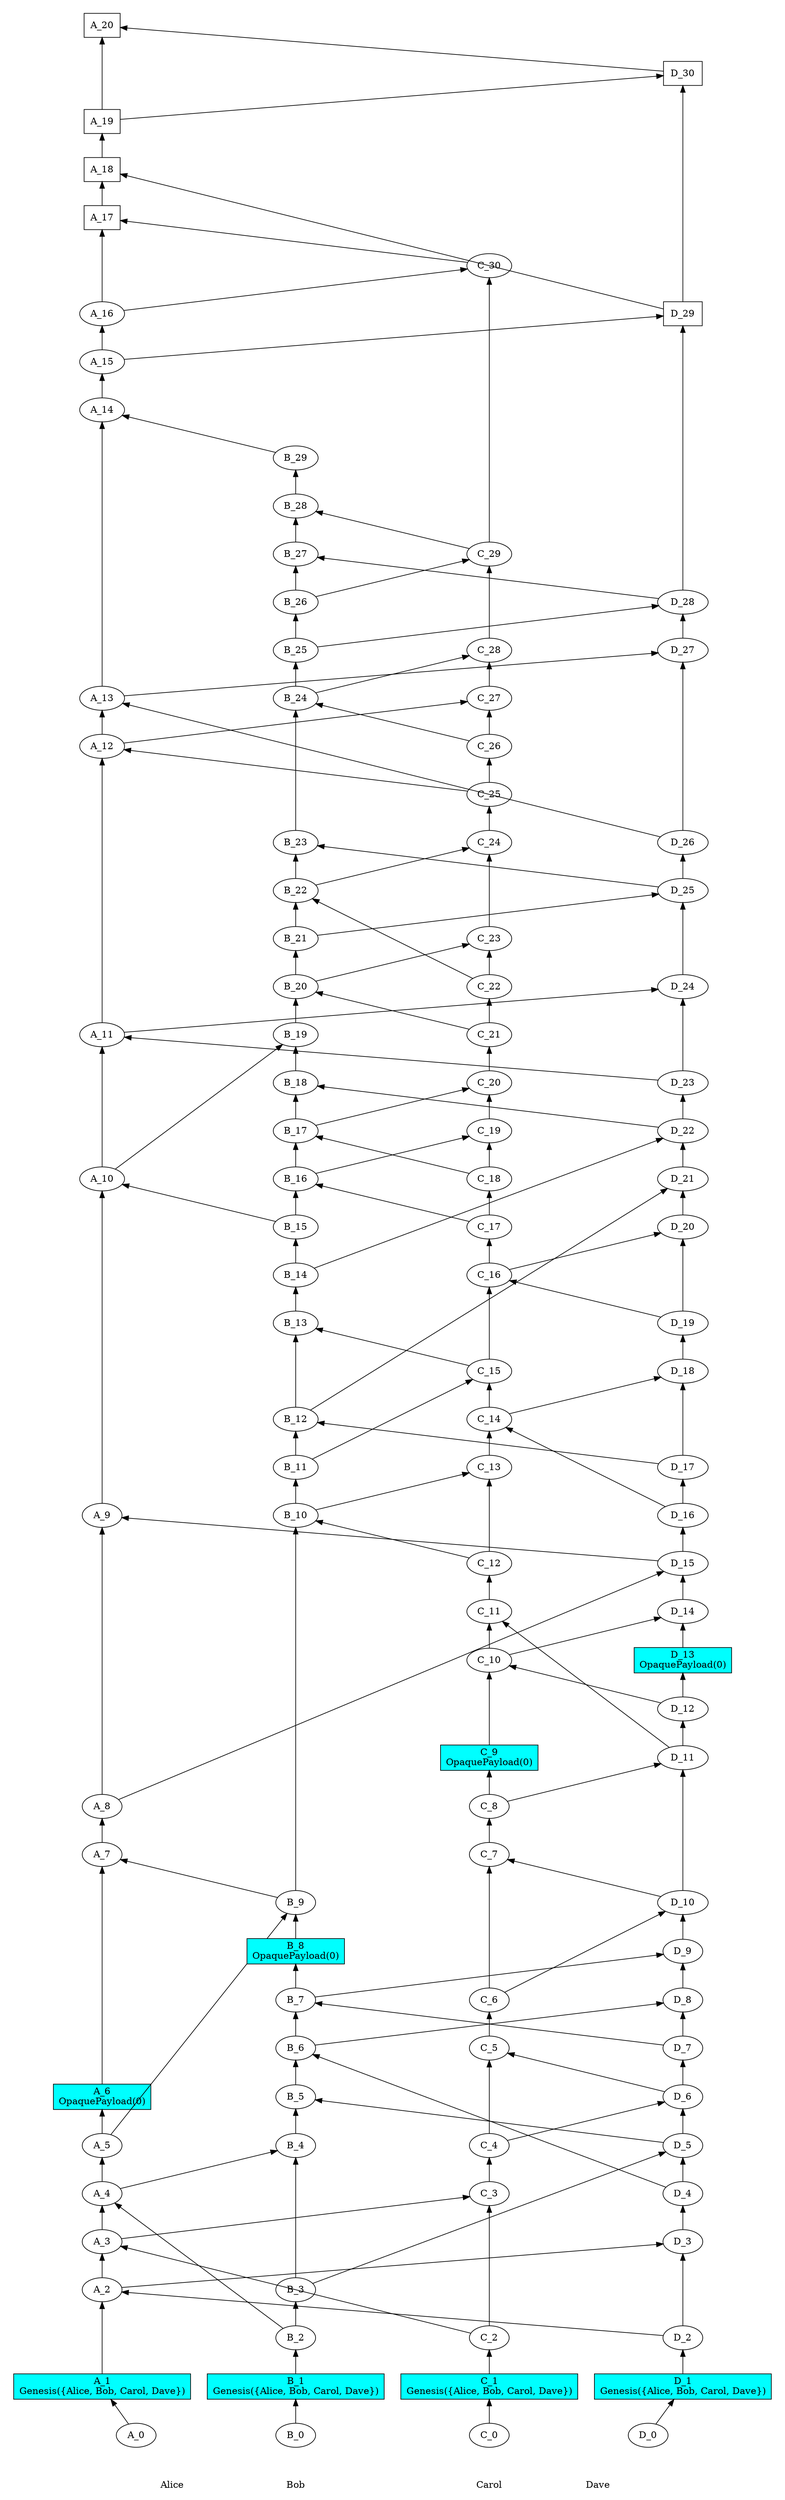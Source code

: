/// our_id: Alice
/// peer_list: {
///   Alice: PeerState(VOTE|SEND|RECV)
///   Bob: PeerState(VOTE|SEND|RECV)
///   Carol: PeerState(VOTE|SEND|RECV)
///   Dave: PeerState(VOTE|SEND|RECV)
/// }
/// consensus_mode: Supermajority
digraph GossipGraph {
  splines=false
  rankdir=BT

  style=invis
  subgraph cluster_Alice {
    label="Alice"
    "Alice" [style=invis]
    "Alice" -> "A_0" [style=invis]
    "A_0" -> "A_1" [minlen=1]
    "A_1" -> "A_2" [minlen=2]
    "A_2" -> "A_3" [minlen=1]
    "A_3" -> "A_4" [minlen=1]
    "A_4" -> "A_5" [minlen=1]
    "A_5" -> "A_6" [minlen=1]
    "A_6" -> "A_7" [minlen=5]
    "A_7" -> "A_8" [minlen=1]
    "A_8" -> "A_9" [minlen=6]
    "A_9" -> "A_10" [minlen=7]
    "A_10" -> "A_11" [minlen=3]
    "A_11" -> "A_12" [minlen=6]
    "A_12" -> "A_13" [minlen=1]
    "A_13" -> "A_14" [minlen=6]
    "A_14" -> "A_15" [minlen=1]
    "A_15" -> "A_16" [minlen=1]
    "A_16" -> "A_17" [minlen=2]
    "A_17" -> "A_18" [minlen=1]
    "A_18" -> "A_19" [minlen=1]
    "A_19" -> "A_20" [minlen=2]
  }
  "D_2" -> "A_2" [constraint=false]
  "C_2" -> "A_3" [constraint=false]
  "B_2" -> "A_4" [constraint=false]
  "B_9" -> "A_7" [constraint=false]
  "D_15" -> "A_9" [constraint=false]
  "B_15" -> "A_10" [constraint=false]
  "D_23" -> "A_11" [constraint=false]
  "C_25" -> "A_12" [constraint=false]
  "D_26" -> "A_13" [constraint=false]
  "B_29" -> "A_14" [constraint=false]
  "C_30" -> "A_17" [constraint=false]
  "D_29" -> "A_18" [constraint=false]
  "D_30" -> "A_20" [constraint=false]

  style=invis
  subgraph cluster_Bob {
    label="Bob"
    "Bob" [style=invis]
    "Bob" -> "B_0" [style=invis]
    "B_0" -> "B_1" [minlen=1]
    "B_1" -> "B_2" [minlen=1]
    "B_2" -> "B_3" [minlen=1]
    "B_3" -> "B_4" [minlen=3]
    "B_4" -> "B_5" [minlen=1]
    "B_5" -> "B_6" [minlen=1]
    "B_6" -> "B_7" [minlen=1]
    "B_7" -> "B_8" [minlen=1]
    "B_8" -> "B_9" [minlen=1]
    "B_9" -> "B_10" [minlen=8]
    "B_10" -> "B_11" [minlen=1]
    "B_11" -> "B_12" [minlen=1]
    "B_12" -> "B_13" [minlen=2]
    "B_13" -> "B_14" [minlen=1]
    "B_14" -> "B_15" [minlen=1]
    "B_15" -> "B_16" [minlen=1]
    "B_16" -> "B_17" [minlen=1]
    "B_17" -> "B_18" [minlen=1]
    "B_18" -> "B_19" [minlen=1]
    "B_19" -> "B_20" [minlen=1]
    "B_20" -> "B_21" [minlen=1]
    "B_21" -> "B_22" [minlen=1]
    "B_22" -> "B_23" [minlen=1]
    "B_23" -> "B_24" [minlen=3]
    "B_24" -> "B_25" [minlen=1]
    "B_25" -> "B_26" [minlen=1]
    "B_26" -> "B_27" [minlen=1]
    "B_27" -> "B_28" [minlen=1]
    "B_28" -> "B_29" [minlen=1]
  }
  "A_4" -> "B_4" [constraint=false]
  "D_5" -> "B_5" [constraint=false]
  "D_4" -> "B_6" [constraint=false]
  "D_7" -> "B_7" [constraint=false]
  "A_5" -> "B_9" [constraint=false]
  "C_12" -> "B_10" [constraint=false]
  "D_17" -> "B_12" [constraint=false]
  "C_15" -> "B_13" [constraint=false]
  "C_17" -> "B_16" [constraint=false]
  "C_18" -> "B_17" [constraint=false]
  "D_22" -> "B_18" [constraint=false]
  "A_10" -> "B_19" [constraint=false]
  "C_21" -> "B_20" [constraint=false]
  "C_22" -> "B_22" [constraint=false]
  "D_25" -> "B_23" [constraint=false]
  "C_26" -> "B_24" [constraint=false]
  "D_28" -> "B_27" [constraint=false]
  "C_29" -> "B_28" [constraint=false]

  style=invis
  subgraph cluster_Carol {
    label="Carol"
    "Carol" [style=invis]
    "Carol" -> "C_0" [style=invis]
    "C_0" -> "C_1" [minlen=1]
    "C_1" -> "C_2" [minlen=1]
    "C_2" -> "C_3" [minlen=3]
    "C_3" -> "C_4" [minlen=1]
    "C_4" -> "C_5" [minlen=2]
    "C_5" -> "C_6" [minlen=1]
    "C_6" -> "C_7" [minlen=3]
    "C_7" -> "C_8" [minlen=1]
    "C_8" -> "C_9" [minlen=1]
    "C_9" -> "C_10" [minlen=2]
    "C_10" -> "C_11" [minlen=1]
    "C_11" -> "C_12" [minlen=1]
    "C_12" -> "C_13" [minlen=2]
    "C_13" -> "C_14" [minlen=1]
    "C_14" -> "C_15" [minlen=1]
    "C_15" -> "C_16" [minlen=2]
    "C_16" -> "C_17" [minlen=1]
    "C_17" -> "C_18" [minlen=1]
    "C_18" -> "C_19" [minlen=1]
    "C_19" -> "C_20" [minlen=1]
    "C_20" -> "C_21" [minlen=1]
    "C_21" -> "C_22" [minlen=1]
    "C_22" -> "C_23" [minlen=1]
    "C_23" -> "C_24" [minlen=2]
    "C_24" -> "C_25" [minlen=1]
    "C_25" -> "C_26" [minlen=1]
    "C_26" -> "C_27" [minlen=1]
    "C_27" -> "C_28" [minlen=1]
    "C_28" -> "C_29" [minlen=2]
    "C_29" -> "C_30" [minlen=6]
  }
  "A_3" -> "C_3" [constraint=false]
  "D_6" -> "C_5" [constraint=false]
  "D_10" -> "C_7" [constraint=false]
  "D_12" -> "C_10" [constraint=false]
  "D_11" -> "C_11" [constraint=false]
  "B_10" -> "C_13" [constraint=false]
  "D_16" -> "C_14" [constraint=false]
  "B_11" -> "C_15" [constraint=false]
  "D_19" -> "C_16" [constraint=false]
  "B_16" -> "C_19" [constraint=false]
  "B_17" -> "C_20" [constraint=false]
  "B_20" -> "C_23" [constraint=false]
  "B_22" -> "C_24" [constraint=false]
  "A_12" -> "C_27" [constraint=false]
  "B_24" -> "C_28" [constraint=false]
  "B_26" -> "C_29" [constraint=false]
  "A_16" -> "C_30" [constraint=false]

  style=invis
  subgraph cluster_Dave {
    label="Dave"
    "Dave" [style=invis]
    "Dave" -> "D_0" [style=invis]
    "D_0" -> "D_1" [minlen=1]
    "D_1" -> "D_2" [minlen=1]
    "D_2" -> "D_3" [minlen=2]
    "D_3" -> "D_4" [minlen=1]
    "D_4" -> "D_5" [minlen=1]
    "D_5" -> "D_6" [minlen=1]
    "D_6" -> "D_7" [minlen=1]
    "D_7" -> "D_8" [minlen=1]
    "D_8" -> "D_9" [minlen=1]
    "D_9" -> "D_10" [minlen=1]
    "D_10" -> "D_11" [minlen=3]
    "D_11" -> "D_12" [minlen=1]
    "D_12" -> "D_13" [minlen=1]
    "D_13" -> "D_14" [minlen=1]
    "D_14" -> "D_15" [minlen=1]
    "D_15" -> "D_16" [minlen=1]
    "D_16" -> "D_17" [minlen=1]
    "D_17" -> "D_18" [minlen=2]
    "D_18" -> "D_19" [minlen=1]
    "D_19" -> "D_20" [minlen=2]
    "D_20" -> "D_21" [minlen=1]
    "D_21" -> "D_22" [minlen=1]
    "D_22" -> "D_23" [minlen=1]
    "D_23" -> "D_24" [minlen=2]
    "D_24" -> "D_25" [minlen=2]
    "D_25" -> "D_26" [minlen=1]
    "D_26" -> "D_27" [minlen=4]
    "D_27" -> "D_28" [minlen=1]
    "D_28" -> "D_29" [minlen=6]
    "D_29" -> "D_30" [minlen=5]
  }
  "A_2" -> "D_3" [constraint=false]
  "B_3" -> "D_5" [constraint=false]
  "C_4" -> "D_6" [constraint=false]
  "B_6" -> "D_8" [constraint=false]
  "B_7" -> "D_9" [constraint=false]
  "C_6" -> "D_10" [constraint=false]
  "C_8" -> "D_11" [constraint=false]
  "C_10" -> "D_14" [constraint=false]
  "A_8" -> "D_15" [constraint=false]
  "C_14" -> "D_18" [constraint=false]
  "C_16" -> "D_20" [constraint=false]
  "B_12" -> "D_21" [constraint=false]
  "B_14" -> "D_22" [constraint=false]
  "A_11" -> "D_24" [constraint=false]
  "B_21" -> "D_25" [constraint=false]
  "A_13" -> "D_27" [constraint=false]
  "B_25" -> "D_28" [constraint=false]
  "A_15" -> "D_29" [constraint=false]
  "A_19" -> "D_30" [constraint=false]

  {
    rank=same
    "Alice" [style=filled, color=white]
    "Bob" [style=filled, color=white]
    "Carol" [style=filled, color=white]
    "Dave" [style=filled, color=white]
  }
  "Alice" -> "Bob" -> "Carol" -> "Dave" [style=invis]

/// ===== details of events =====
  "A_0" [fillcolor=white, label=<<table border="0" cellborder="0" cellpadding="0" cellspacing="0">
<tr><td colspan="6">A_0</td></tr>
</table>>]
/// cause: Initial
/// last_ancestors: {Alice: 0}

  "A_1" [style=filled, fillcolor=cyan, shape=rectangle, label=<<table border="0" cellborder="0" cellpadding="0" cellspacing="0">
<tr><td colspan="6">A_1</td></tr>
<tr><td colspan="6">Genesis({Alice, Bob, Carol, Dave})</td></tr>
</table>>]
/// cause: Observation(Genesis({Alice, Bob, Carol, Dave}))
/// last_ancestors: {Alice: 1}

  "A_2" [fillcolor=white, label=<<table border="0" cellborder="0" cellpadding="0" cellspacing="0">
<tr><td colspan="6">A_2</td></tr>
</table>>]
/// cause: Request
/// last_ancestors: {Alice: 2, Dave: 2}

  "A_3" [fillcolor=white, label=<<table border="0" cellborder="0" cellpadding="0" cellspacing="0">
<tr><td colspan="6">A_3</td></tr>
</table>>]
/// cause: Request
/// last_ancestors: {Alice: 3, Carol: 2, Dave: 2}

  "A_4" [fillcolor=white, label=<<table border="0" cellborder="0" cellpadding="0" cellspacing="0">
<tr><td colspan="6">A_4</td></tr>
</table>>]
/// cause: Request
/// last_ancestors: {Alice: 4, Bob: 2, Carol: 2, Dave: 2}

  "A_5" [fillcolor=white, label=<<table border="0" cellborder="0" cellpadding="0" cellspacing="0">
<tr><td colspan="6">A_5</td></tr>
</table>>]
/// cause: Requesting(Bob)
/// last_ancestors: {Alice: 5, Bob: 2, Carol: 2, Dave: 2}

  "A_6" [style=filled, fillcolor=cyan, shape=rectangle, label=<<table border="0" cellborder="0" cellpadding="0" cellspacing="0">
<tr><td colspan="6">A_6</td></tr>
<tr><td colspan="6">OpaquePayload(0)</td></tr>
</table>>]
/// cause: Observation(OpaquePayload(0))
/// last_ancestors: {Alice: 6, Bob: 2, Carol: 2, Dave: 2}

  "A_7" [fillcolor=white, label=<<table border="0" cellborder="0" cellpadding="0" cellspacing="0">
<tr><td colspan="6">A_7</td></tr>
</table>>]
/// cause: Response
/// last_ancestors: {Alice: 7, Bob: 9, Carol: 4, Dave: 7}

  "A_8" [fillcolor=white, label=<<table border="0" cellborder="0" cellpadding="0" cellspacing="0">
<tr><td colspan="6">A_8</td></tr>
</table>>]
/// cause: Requesting(Dave)
/// last_ancestors: {Alice: 8, Bob: 9, Carol: 4, Dave: 7}

  "A_9" [fillcolor=white, label=<<table border="0" cellborder="0" cellpadding="0" cellspacing="0">
<tr><td colspan="6">A_9</td></tr>
</table>>]
/// cause: Response
/// last_ancestors: {Alice: 9, Bob: 9, Carol: 10, Dave: 15}

  "A_10" [fillcolor=white, label=<<table border="0" cellborder="0" cellpadding="0" cellspacing="0">
<tr><td colspan="6">A_10</td></tr>
</table>>]
/// cause: Request
/// last_ancestors: {Alice: 10, Bob: 15, Carol: 15, Dave: 17}

  "A_11" [fillcolor=white, label=<<table border="0" cellborder="0" cellpadding="0" cellspacing="0">
<tr><td colspan="6">A_11</td></tr>
</table>>]
/// cause: Request
/// last_ancestors: {Alice: 11, Bob: 15, Carol: 16, Dave: 23}

  "A_12" [fillcolor=white, label=<<table border="0" cellborder="0" cellpadding="0" cellspacing="0">
<tr><td colspan="6">A_12</td></tr>
</table>>]
/// cause: Request
/// last_ancestors: {Alice: 12, Bob: 22, Carol: 25, Dave: 23}

  "A_13" [fillcolor=white, label=<<table border="0" cellborder="0" cellpadding="0" cellspacing="0">
<tr><td colspan="6">A_13</td></tr>
</table>>]
/// cause: Request
/// last_ancestors: {Alice: 13, Bob: 22, Carol: 25, Dave: 26}

  "A_14" [fillcolor=white, label=<<table border="0" cellborder="0" cellpadding="0" cellspacing="0">
<tr><td colspan="6">A_14</td></tr>
</table>>]
/// cause: Request
/// last_ancestors: {Alice: 14, Bob: 29, Carol: 29, Dave: 28}

  "A_15" [fillcolor=white, label=<<table border="0" cellborder="0" cellpadding="0" cellspacing="0">
<tr><td colspan="6">A_15</td></tr>
</table>>]
/// cause: Requesting(Dave)
/// last_ancestors: {Alice: 15, Bob: 29, Carol: 29, Dave: 28}

  "A_16" [fillcolor=white, label=<<table border="0" cellborder="0" cellpadding="0" cellspacing="0">
<tr><td colspan="6">A_16</td></tr>
</table>>]
/// cause: Requesting(Carol)
/// last_ancestors: {Alice: 16, Bob: 29, Carol: 29, Dave: 28}

  "A_17" [fillcolor=white, shape=rectangle, label=<<table border="0" cellborder="0" cellpadding="0" cellspacing="0">
<tr><td colspan="6">A_17</td></tr>
</table>>]
/// cause: Response
/// last_ancestors: {Alice: 17, Bob: 29, Carol: 30, Dave: 28}

  "A_18" [fillcolor=white, shape=rectangle, label=<<table border="0" cellborder="0" cellpadding="0" cellspacing="0">
<tr><td colspan="6">A_18</td></tr>
</table>>]
/// cause: Response
/// last_ancestors: {Alice: 18, Bob: 29, Carol: 30, Dave: 29}

  "A_19" [fillcolor=white, shape=rectangle, label=<<table border="0" cellborder="0" cellpadding="0" cellspacing="0">
<tr><td colspan="6">A_19</td></tr>
</table>>]
/// cause: Requesting(Dave)
/// last_ancestors: {Alice: 19, Bob: 29, Carol: 30, Dave: 29}

  "A_20" [fillcolor=white, shape=rectangle, label=<<table border="0" cellborder="0" cellpadding="0" cellspacing="0">
<tr><td colspan="6">A_20</td></tr>
</table>>]
/// cause: Response
/// last_ancestors: {Alice: 20, Bob: 29, Carol: 30, Dave: 30}

  "B_0" [fillcolor=white, label=<<table border="0" cellborder="0" cellpadding="0" cellspacing="0">
<tr><td colspan="6">B_0</td></tr>
</table>>]
/// cause: Initial
/// last_ancestors: {Bob: 0}

  "B_1" [style=filled, fillcolor=cyan, shape=rectangle, label=<<table border="0" cellborder="0" cellpadding="0" cellspacing="0">
<tr><td colspan="6">B_1</td></tr>
<tr><td colspan="6">Genesis({Alice, Bob, Carol, Dave})</td></tr>
</table>>]
/// cause: Observation(Genesis({Alice, Bob, Carol, Dave}))
/// last_ancestors: {Bob: 1}

  "B_2" [fillcolor=white, label=<<table border="0" cellborder="0" cellpadding="0" cellspacing="0">
<tr><td colspan="6">B_2</td></tr>
</table>>]
/// cause: Requesting(Alice)
/// last_ancestors: {Bob: 2}

  "B_3" [fillcolor=white, label=<<table border="0" cellborder="0" cellpadding="0" cellspacing="0">
<tr><td colspan="6">B_3</td></tr>
</table>>]
/// cause: Requesting(Dave)
/// last_ancestors: {Bob: 3}

  "B_4" [fillcolor=white, label=<<table border="0" cellborder="0" cellpadding="0" cellspacing="0">
<tr><td colspan="6">B_4</td></tr>
</table>>]
/// cause: Response
/// last_ancestors: {Alice: 4, Bob: 4, Carol: 2, Dave: 2}

  "B_5" [fillcolor=white, label=<<table border="0" cellborder="0" cellpadding="0" cellspacing="0">
<tr><td colspan="6">B_5</td></tr>
</table>>]
/// cause: Response
/// last_ancestors: {Alice: 4, Bob: 5, Carol: 2, Dave: 5}

  "B_6" [fillcolor=white, label=<<table border="0" cellborder="0" cellpadding="0" cellspacing="0">
<tr><td colspan="6">B_6</td></tr>
</table>>]
/// cause: Request
/// last_ancestors: {Alice: 4, Bob: 6, Carol: 2, Dave: 5}

  "B_7" [fillcolor=white, label=<<table border="0" cellborder="0" cellpadding="0" cellspacing="0">
<tr><td colspan="6">B_7</td></tr>
</table>>]
/// cause: Request
/// last_ancestors: {Alice: 4, Bob: 7, Carol: 4, Dave: 7}

  "B_8" [style=filled, fillcolor=cyan, shape=rectangle, label=<<table border="0" cellborder="0" cellpadding="0" cellspacing="0">
<tr><td colspan="6">B_8</td></tr>
<tr><td colspan="6">OpaquePayload(0)</td></tr>
</table>>]
/// cause: Observation(OpaquePayload(0))
/// last_ancestors: {Alice: 4, Bob: 8, Carol: 4, Dave: 7}

  "B_9" [fillcolor=white, label=<<table border="0" cellborder="0" cellpadding="0" cellspacing="0">
<tr><td colspan="6">B_9</td></tr>
</table>>]
/// cause: Request
/// last_ancestors: {Alice: 5, Bob: 9, Carol: 4, Dave: 7}

  "B_10" [fillcolor=white, label=<<table border="0" cellborder="0" cellpadding="0" cellspacing="0">
<tr><td colspan="6">B_10</td></tr>
</table>>]
/// cause: Request
/// last_ancestors: {Alice: 5, Bob: 10, Carol: 12, Dave: 12}

  "B_11" [fillcolor=white, label=<<table border="0" cellborder="0" cellpadding="0" cellspacing="0">
<tr><td colspan="6">B_11</td></tr>
</table>>]
/// cause: Requesting(Carol)
/// last_ancestors: {Alice: 5, Bob: 11, Carol: 12, Dave: 12}

  "B_12" [fillcolor=white, label=<<table border="0" cellborder="0" cellpadding="0" cellspacing="0">
<tr><td colspan="6">B_12</td></tr>
</table>>]
/// cause: Request
/// last_ancestors: {Alice: 8, Bob: 12, Carol: 12, Dave: 17}

  "B_13" [fillcolor=white, label=<<table border="0" cellborder="0" cellpadding="0" cellspacing="0">
<tr><td colspan="6">B_13</td></tr>
</table>>]
/// cause: Response
/// last_ancestors: {Alice: 8, Bob: 13, Carol: 15, Dave: 17}

  "B_14" [fillcolor=white, label=<<table border="0" cellborder="0" cellpadding="0" cellspacing="0">
<tr><td colspan="6">B_14</td></tr>
</table>>]
/// cause: Requesting(Dave)
/// last_ancestors: {Alice: 8, Bob: 14, Carol: 15, Dave: 17}

  "B_15" [fillcolor=white, label=<<table border="0" cellborder="0" cellpadding="0" cellspacing="0">
<tr><td colspan="6">B_15</td></tr>
</table>>]
/// cause: Requesting(Alice)
/// last_ancestors: {Alice: 8, Bob: 15, Carol: 15, Dave: 17}

  "B_16" [fillcolor=white, label=<<table border="0" cellborder="0" cellpadding="0" cellspacing="0">
<tr><td colspan="6">B_16</td></tr>
</table>>]
/// cause: Request
/// last_ancestors: {Alice: 8, Bob: 16, Carol: 17, Dave: 19}

  "B_17" [fillcolor=white, label=<<table border="0" cellborder="0" cellpadding="0" cellspacing="0">
<tr><td colspan="6">B_17</td></tr>
</table>>]
/// cause: Request
/// last_ancestors: {Alice: 8, Bob: 17, Carol: 18, Dave: 19}

  "B_18" [fillcolor=white, label=<<table border="0" cellborder="0" cellpadding="0" cellspacing="0">
<tr><td colspan="6">B_18</td></tr>
</table>>]
/// cause: Response
/// last_ancestors: {Alice: 8, Bob: 18, Carol: 18, Dave: 22}

  "B_19" [fillcolor=white, label=<<table border="0" cellborder="0" cellpadding="0" cellspacing="0">
<tr><td colspan="6">B_19</td></tr>
</table>>]
/// cause: Response
/// last_ancestors: {Alice: 10, Bob: 19, Carol: 18, Dave: 22}

  "B_20" [fillcolor=white, label=<<table border="0" cellborder="0" cellpadding="0" cellspacing="0">
<tr><td colspan="6">B_20</td></tr>
</table>>]
/// cause: Request
/// last_ancestors: {Alice: 10, Bob: 20, Carol: 21, Dave: 22}

  "B_21" [fillcolor=white, label=<<table border="0" cellborder="0" cellpadding="0" cellspacing="0">
<tr><td colspan="6">B_21</td></tr>
</table>>]
/// cause: Requesting(Dave)
/// last_ancestors: {Alice: 10, Bob: 21, Carol: 21, Dave: 22}

  "B_22" [fillcolor=white, label=<<table border="0" cellborder="0" cellpadding="0" cellspacing="0">
<tr><td colspan="6">B_22</td></tr>
</table>>]
/// cause: Request
/// last_ancestors: {Alice: 10, Bob: 22, Carol: 22, Dave: 22}

  "B_23" [fillcolor=white, label=<<table border="0" cellborder="0" cellpadding="0" cellspacing="0">
<tr><td colspan="6">B_23</td></tr>
</table>>]
/// cause: Response
/// last_ancestors: {Alice: 11, Bob: 23, Carol: 22, Dave: 25}

  "B_24" [fillcolor=white, label=<<table border="0" cellborder="0" cellpadding="0" cellspacing="0">
<tr><td colspan="6">B_24</td></tr>
</table>>]
/// cause: Request
/// last_ancestors: {Alice: 11, Bob: 24, Carol: 26, Dave: 25}

  "B_25" [fillcolor=white, label=<<table border="0" cellborder="0" cellpadding="0" cellspacing="0">
<tr><td colspan="6">B_25</td></tr>
</table>>]
/// cause: Requesting(Dave)
/// last_ancestors: {Alice: 11, Bob: 25, Carol: 26, Dave: 25}

  "B_26" [fillcolor=white, label=<<table border="0" cellborder="0" cellpadding="0" cellspacing="0">
<tr><td colspan="6">B_26</td></tr>
</table>>]
/// cause: Requesting(Carol)
/// last_ancestors: {Alice: 11, Bob: 26, Carol: 26, Dave: 25}

  "B_27" [fillcolor=white, label=<<table border="0" cellborder="0" cellpadding="0" cellspacing="0">
<tr><td colspan="6">B_27</td></tr>
</table>>]
/// cause: Response
/// last_ancestors: {Alice: 13, Bob: 27, Carol: 26, Dave: 28}

  "B_28" [fillcolor=white, label=<<table border="0" cellborder="0" cellpadding="0" cellspacing="0">
<tr><td colspan="6">B_28</td></tr>
</table>>]
/// cause: Response
/// last_ancestors: {Alice: 13, Bob: 28, Carol: 29, Dave: 28}

  "B_29" [fillcolor=white, label=<<table border="0" cellborder="0" cellpadding="0" cellspacing="0">
<tr><td colspan="6">B_29</td></tr>
</table>>]
/// cause: Requesting(Alice)
/// last_ancestors: {Alice: 13, Bob: 29, Carol: 29, Dave: 28}

  "C_0" [fillcolor=white, label=<<table border="0" cellborder="0" cellpadding="0" cellspacing="0">
<tr><td colspan="6">C_0</td></tr>
</table>>]
/// cause: Initial
/// last_ancestors: {Carol: 0}

  "C_1" [style=filled, fillcolor=cyan, shape=rectangle, label=<<table border="0" cellborder="0" cellpadding="0" cellspacing="0">
<tr><td colspan="6">C_1</td></tr>
<tr><td colspan="6">Genesis({Alice, Bob, Carol, Dave})</td></tr>
</table>>]
/// cause: Observation(Genesis({Alice, Bob, Carol, Dave}))
/// last_ancestors: {Carol: 1}

  "C_2" [fillcolor=white, label=<<table border="0" cellborder="0" cellpadding="0" cellspacing="0">
<tr><td colspan="6">C_2</td></tr>
</table>>]
/// cause: Requesting(Alice)
/// last_ancestors: {Carol: 2}

  "C_3" [fillcolor=white, label=<<table border="0" cellborder="0" cellpadding="0" cellspacing="0">
<tr><td colspan="6">C_3</td></tr>
</table>>]
/// cause: Response
/// last_ancestors: {Alice: 3, Carol: 3, Dave: 2}

  "C_4" [fillcolor=white, label=<<table border="0" cellborder="0" cellpadding="0" cellspacing="0">
<tr><td colspan="6">C_4</td></tr>
</table>>]
/// cause: Requesting(Dave)
/// last_ancestors: {Alice: 3, Carol: 4, Dave: 2}

  "C_5" [fillcolor=white, label=<<table border="0" cellborder="0" cellpadding="0" cellspacing="0">
<tr><td colspan="6">C_5</td></tr>
</table>>]
/// cause: Response
/// last_ancestors: {Alice: 3, Bob: 3, Carol: 5, Dave: 6}

  "C_6" [fillcolor=white, label=<<table border="0" cellborder="0" cellpadding="0" cellspacing="0">
<tr><td colspan="6">C_6</td></tr>
</table>>]
/// cause: Requesting(Dave)
/// last_ancestors: {Alice: 3, Bob: 3, Carol: 6, Dave: 6}

  "C_7" [fillcolor=white, label=<<table border="0" cellborder="0" cellpadding="0" cellspacing="0">
<tr><td colspan="6">C_7</td></tr>
</table>>]
/// cause: Response
/// last_ancestors: {Alice: 4, Bob: 7, Carol: 7, Dave: 10}

  "C_8" [fillcolor=white, label=<<table border="0" cellborder="0" cellpadding="0" cellspacing="0">
<tr><td colspan="6">C_8</td></tr>
</table>>]
/// cause: Requesting(Dave)
/// last_ancestors: {Alice: 4, Bob: 7, Carol: 8, Dave: 10}

  "C_9" [style=filled, fillcolor=cyan, shape=rectangle, label=<<table border="0" cellborder="0" cellpadding="0" cellspacing="0">
<tr><td colspan="6">C_9</td></tr>
<tr><td colspan="6">OpaquePayload(0)</td></tr>
</table>>]
/// cause: Observation(OpaquePayload(0))
/// last_ancestors: {Alice: 4, Bob: 7, Carol: 9, Dave: 10}

  "C_10" [fillcolor=white, label=<<table border="0" cellborder="0" cellpadding="0" cellspacing="0">
<tr><td colspan="6">C_10</td></tr>
</table>>]
/// cause: Request
/// last_ancestors: {Alice: 4, Bob: 7, Carol: 10, Dave: 12}

  "C_11" [fillcolor=white, label=<<table border="0" cellborder="0" cellpadding="0" cellspacing="0">
<tr><td colspan="6">C_11</td></tr>
</table>>]
/// cause: Response
/// last_ancestors: {Alice: 4, Bob: 7, Carol: 11, Dave: 12}

  "C_12" [fillcolor=white, label=<<table border="0" cellborder="0" cellpadding="0" cellspacing="0">
<tr><td colspan="6">C_12</td></tr>
</table>>]
/// cause: Requesting(Bob)
/// last_ancestors: {Alice: 4, Bob: 7, Carol: 12, Dave: 12}

  "C_13" [fillcolor=white, label=<<table border="0" cellborder="0" cellpadding="0" cellspacing="0">
<tr><td colspan="6">C_13</td></tr>
</table>>]
/// cause: Response
/// last_ancestors: {Alice: 5, Bob: 10, Carol: 13, Dave: 12}

  "C_14" [fillcolor=white, label=<<table border="0" cellborder="0" cellpadding="0" cellspacing="0">
<tr><td colspan="6">C_14</td></tr>
</table>>]
/// cause: Request
/// last_ancestors: {Alice: 8, Bob: 10, Carol: 14, Dave: 16}

  "C_15" [fillcolor=white, label=<<table border="0" cellborder="0" cellpadding="0" cellspacing="0">
<tr><td colspan="6">C_15</td></tr>
</table>>]
/// cause: Request
/// last_ancestors: {Alice: 8, Bob: 11, Carol: 15, Dave: 16}

  "C_16" [fillcolor=white, label=<<table border="0" cellborder="0" cellpadding="0" cellspacing="0">
<tr><td colspan="6">C_16</td></tr>
</table>>]
/// cause: Request
/// last_ancestors: {Alice: 8, Bob: 11, Carol: 16, Dave: 19}

  "C_17" [fillcolor=white, label=<<table border="0" cellborder="0" cellpadding="0" cellspacing="0">
<tr><td colspan="6">C_17</td></tr>
</table>>]
/// cause: Requesting(Bob)
/// last_ancestors: {Alice: 8, Bob: 11, Carol: 17, Dave: 19}

  "C_18" [fillcolor=white, label=<<table border="0" cellborder="0" cellpadding="0" cellspacing="0">
<tr><td colspan="6">C_18</td></tr>
</table>>]
/// cause: Requesting(Bob)
/// last_ancestors: {Alice: 8, Bob: 11, Carol: 18, Dave: 19}

  "C_19" [fillcolor=white, label=<<table border="0" cellborder="0" cellpadding="0" cellspacing="0">
<tr><td colspan="6">C_19</td></tr>
</table>>]
/// cause: Response
/// last_ancestors: {Alice: 8, Bob: 16, Carol: 19, Dave: 19}

  "C_20" [fillcolor=white, label=<<table border="0" cellborder="0" cellpadding="0" cellspacing="0">
<tr><td colspan="6">C_20</td></tr>
</table>>]
/// cause: Response
/// last_ancestors: {Alice: 8, Bob: 17, Carol: 20, Dave: 19}

  "C_21" [fillcolor=white, label=<<table border="0" cellborder="0" cellpadding="0" cellspacing="0">
<tr><td colspan="6">C_21</td></tr>
</table>>]
/// cause: Requesting(Bob)
/// last_ancestors: {Alice: 8, Bob: 17, Carol: 21, Dave: 19}

  "C_22" [fillcolor=white, label=<<table border="0" cellborder="0" cellpadding="0" cellspacing="0">
<tr><td colspan="6">C_22</td></tr>
</table>>]
/// cause: Requesting(Bob)
/// last_ancestors: {Alice: 8, Bob: 17, Carol: 22, Dave: 19}

  "C_23" [fillcolor=white, label=<<table border="0" cellborder="0" cellpadding="0" cellspacing="0">
<tr><td colspan="6">C_23</td></tr>
</table>>]
/// cause: Response
/// last_ancestors: {Alice: 10, Bob: 20, Carol: 23, Dave: 22}

  "C_24" [fillcolor=white, label=<<table border="0" cellborder="0" cellpadding="0" cellspacing="0">
<tr><td colspan="6">C_24</td></tr>
</table>>]
/// cause: Response
/// last_ancestors: {Alice: 10, Bob: 22, Carol: 24, Dave: 22}

  "C_25" [fillcolor=white, label=<<table border="0" cellborder="0" cellpadding="0" cellspacing="0">
<tr><td colspan="6">C_25</td></tr>
</table>>]
/// cause: Requesting(Alice)
/// last_ancestors: {Alice: 10, Bob: 22, Carol: 25, Dave: 22}

  "C_26" [fillcolor=white, label=<<table border="0" cellborder="0" cellpadding="0" cellspacing="0">
<tr><td colspan="6">C_26</td></tr>
</table>>]
/// cause: Requesting(Bob)
/// last_ancestors: {Alice: 10, Bob: 22, Carol: 26, Dave: 22}

  "C_27" [fillcolor=white, label=<<table border="0" cellborder="0" cellpadding="0" cellspacing="0">
<tr><td colspan="6">C_27</td></tr>
</table>>]
/// cause: Response
/// last_ancestors: {Alice: 12, Bob: 22, Carol: 27, Dave: 23}

  "C_28" [fillcolor=white, label=<<table border="0" cellborder="0" cellpadding="0" cellspacing="0">
<tr><td colspan="6">C_28</td></tr>
</table>>]
/// cause: Response
/// last_ancestors: {Alice: 12, Bob: 24, Carol: 28, Dave: 25}

  "C_29" [fillcolor=white, label=<<table border="0" cellborder="0" cellpadding="0" cellspacing="0">
<tr><td colspan="6">C_29</td></tr>
</table>>]
/// cause: Request
/// last_ancestors: {Alice: 12, Bob: 26, Carol: 29, Dave: 25}

  "C_30" [fillcolor=white, label=<<table border="0" cellborder="0" cellpadding="0" cellspacing="0">
<tr><td colspan="6">C_30</td></tr>
</table>>]
/// cause: Request
/// last_ancestors: {Alice: 16, Bob: 29, Carol: 30, Dave: 28}

  "D_0" [fillcolor=white, label=<<table border="0" cellborder="0" cellpadding="0" cellspacing="0">
<tr><td colspan="6">D_0</td></tr>
</table>>]
/// cause: Initial
/// last_ancestors: {Dave: 0}

  "D_1" [style=filled, fillcolor=cyan, shape=rectangle, label=<<table border="0" cellborder="0" cellpadding="0" cellspacing="0">
<tr><td colspan="6">D_1</td></tr>
<tr><td colspan="6">Genesis({Alice, Bob, Carol, Dave})</td></tr>
</table>>]
/// cause: Observation(Genesis({Alice, Bob, Carol, Dave}))
/// last_ancestors: {Dave: 1}

  "D_2" [fillcolor=white, label=<<table border="0" cellborder="0" cellpadding="0" cellspacing="0">
<tr><td colspan="6">D_2</td></tr>
</table>>]
/// cause: Requesting(Alice)
/// last_ancestors: {Dave: 2}

  "D_3" [fillcolor=white, label=<<table border="0" cellborder="0" cellpadding="0" cellspacing="0">
<tr><td colspan="6">D_3</td></tr>
</table>>]
/// cause: Response
/// last_ancestors: {Alice: 2, Dave: 3}

  "D_4" [fillcolor=white, label=<<table border="0" cellborder="0" cellpadding="0" cellspacing="0">
<tr><td colspan="6">D_4</td></tr>
</table>>]
/// cause: Requesting(Bob)
/// last_ancestors: {Alice: 2, Dave: 4}

  "D_5" [fillcolor=white, label=<<table border="0" cellborder="0" cellpadding="0" cellspacing="0">
<tr><td colspan="6">D_5</td></tr>
</table>>]
/// cause: Request
/// last_ancestors: {Alice: 2, Bob: 3, Dave: 5}

  "D_6" [fillcolor=white, label=<<table border="0" cellborder="0" cellpadding="0" cellspacing="0">
<tr><td colspan="6">D_6</td></tr>
</table>>]
/// cause: Request
/// last_ancestors: {Alice: 3, Bob: 3, Carol: 4, Dave: 6}

  "D_7" [fillcolor=white, label=<<table border="0" cellborder="0" cellpadding="0" cellspacing="0">
<tr><td colspan="6">D_7</td></tr>
</table>>]
/// cause: Requesting(Bob)
/// last_ancestors: {Alice: 3, Bob: 3, Carol: 4, Dave: 7}

  "D_8" [fillcolor=white, label=<<table border="0" cellborder="0" cellpadding="0" cellspacing="0">
<tr><td colspan="6">D_8</td></tr>
</table>>]
/// cause: Response
/// last_ancestors: {Alice: 4, Bob: 6, Carol: 4, Dave: 8}

  "D_9" [fillcolor=white, label=<<table border="0" cellborder="0" cellpadding="0" cellspacing="0">
<tr><td colspan="6">D_9</td></tr>
</table>>]
/// cause: Response
/// last_ancestors: {Alice: 4, Bob: 7, Carol: 4, Dave: 9}

  "D_10" [fillcolor=white, label=<<table border="0" cellborder="0" cellpadding="0" cellspacing="0">
<tr><td colspan="6">D_10</td></tr>
</table>>]
/// cause: Request
/// last_ancestors: {Alice: 4, Bob: 7, Carol: 6, Dave: 10}

  "D_11" [fillcolor=white, label=<<table border="0" cellborder="0" cellpadding="0" cellspacing="0">
<tr><td colspan="6">D_11</td></tr>
</table>>]
/// cause: Request
/// last_ancestors: {Alice: 4, Bob: 7, Carol: 8, Dave: 11}

  "D_12" [fillcolor=white, label=<<table border="0" cellborder="0" cellpadding="0" cellspacing="0">
<tr><td colspan="6">D_12</td></tr>
</table>>]
/// cause: Requesting(Carol)
/// last_ancestors: {Alice: 4, Bob: 7, Carol: 8, Dave: 12}

  "D_13" [style=filled, fillcolor=cyan, shape=rectangle, label=<<table border="0" cellborder="0" cellpadding="0" cellspacing="0">
<tr><td colspan="6">D_13</td></tr>
<tr><td colspan="6">OpaquePayload(0)</td></tr>
</table>>]
/// cause: Observation(OpaquePayload(0))
/// last_ancestors: {Alice: 4, Bob: 7, Carol: 8, Dave: 13}

  "D_14" [fillcolor=white, label=<<table border="0" cellborder="0" cellpadding="0" cellspacing="0">
<tr><td colspan="6">D_14</td></tr>
</table>>]
/// cause: Response
/// last_ancestors: {Alice: 4, Bob: 7, Carol: 10, Dave: 14}

  "D_15" [fillcolor=white, label=<<table border="0" cellborder="0" cellpadding="0" cellspacing="0">
<tr><td colspan="6">D_15</td></tr>
</table>>]
/// cause: Request
/// last_ancestors: {Alice: 8, Bob: 9, Carol: 10, Dave: 15}

  "D_16" [fillcolor=white, label=<<table border="0" cellborder="0" cellpadding="0" cellspacing="0">
<tr><td colspan="6">D_16</td></tr>
</table>>]
/// cause: Requesting(Carol)
/// last_ancestors: {Alice: 8, Bob: 9, Carol: 10, Dave: 16}

  "D_17" [fillcolor=white, label=<<table border="0" cellborder="0" cellpadding="0" cellspacing="0">
<tr><td colspan="6">D_17</td></tr>
</table>>]
/// cause: Requesting(Bob)
/// last_ancestors: {Alice: 8, Bob: 9, Carol: 10, Dave: 17}

  "D_18" [fillcolor=white, label=<<table border="0" cellborder="0" cellpadding="0" cellspacing="0">
<tr><td colspan="6">D_18</td></tr>
</table>>]
/// cause: Response
/// last_ancestors: {Alice: 8, Bob: 10, Carol: 14, Dave: 18}

  "D_19" [fillcolor=white, label=<<table border="0" cellborder="0" cellpadding="0" cellspacing="0">
<tr><td colspan="6">D_19</td></tr>
</table>>]
/// cause: Requesting(Carol)
/// last_ancestors: {Alice: 8, Bob: 10, Carol: 14, Dave: 19}

  "D_20" [fillcolor=white, label=<<table border="0" cellborder="0" cellpadding="0" cellspacing="0">
<tr><td colspan="6">D_20</td></tr>
</table>>]
/// cause: Response
/// last_ancestors: {Alice: 8, Bob: 11, Carol: 16, Dave: 20}

  "D_21" [fillcolor=white, label=<<table border="0" cellborder="0" cellpadding="0" cellspacing="0">
<tr><td colspan="6">D_21</td></tr>
</table>>]
/// cause: Response
/// last_ancestors: {Alice: 8, Bob: 12, Carol: 16, Dave: 21}

  "D_22" [fillcolor=white, label=<<table border="0" cellborder="0" cellpadding="0" cellspacing="0">
<tr><td colspan="6">D_22</td></tr>
</table>>]
/// cause: Request
/// last_ancestors: {Alice: 8, Bob: 14, Carol: 16, Dave: 22}

  "D_23" [fillcolor=white, label=<<table border="0" cellborder="0" cellpadding="0" cellspacing="0">
<tr><td colspan="6">D_23</td></tr>
</table>>]
/// cause: Requesting(Alice)
/// last_ancestors: {Alice: 8, Bob: 14, Carol: 16, Dave: 23}

  "D_24" [fillcolor=white, label=<<table border="0" cellborder="0" cellpadding="0" cellspacing="0">
<tr><td colspan="6">D_24</td></tr>
</table>>]
/// cause: Response
/// last_ancestors: {Alice: 11, Bob: 15, Carol: 16, Dave: 24}

  "D_25" [fillcolor=white, label=<<table border="0" cellborder="0" cellpadding="0" cellspacing="0">
<tr><td colspan="6">D_25</td></tr>
</table>>]
/// cause: Request
/// last_ancestors: {Alice: 11, Bob: 21, Carol: 21, Dave: 25}

  "D_26" [fillcolor=white, label=<<table border="0" cellborder="0" cellpadding="0" cellspacing="0">
<tr><td colspan="6">D_26</td></tr>
</table>>]
/// cause: Requesting(Alice)
/// last_ancestors: {Alice: 11, Bob: 21, Carol: 21, Dave: 26}

  "D_27" [fillcolor=white, label=<<table border="0" cellborder="0" cellpadding="0" cellspacing="0">
<tr><td colspan="6">D_27</td></tr>
</table>>]
/// cause: Response
/// last_ancestors: {Alice: 13, Bob: 22, Carol: 25, Dave: 27}

  "D_28" [fillcolor=white, label=<<table border="0" cellborder="0" cellpadding="0" cellspacing="0">
<tr><td colspan="6">D_28</td></tr>
</table>>]
/// cause: Request
/// last_ancestors: {Alice: 13, Bob: 25, Carol: 26, Dave: 28}

  "D_29" [fillcolor=white, shape=rectangle, label=<<table border="0" cellborder="0" cellpadding="0" cellspacing="0">
<tr><td colspan="6">D_29</td></tr>
</table>>]
/// cause: Request
/// last_ancestors: {Alice: 15, Bob: 29, Carol: 29, Dave: 29}

  "D_30" [fillcolor=white, shape=rectangle, label=<<table border="0" cellborder="0" cellpadding="0" cellspacing="0">
<tr><td colspan="6">D_30</td></tr>
</table>>]
/// cause: Request
/// last_ancestors: {Alice: 19, Bob: 29, Carol: 30, Dave: 30}

}

/// ===== meta-elections =====
/// consensus_history:
/// a137c1b54c5895b13a1e204869f650636920286bd5b903e0576a9a15a2f58c2c
/// c93ff2cda7e9dd6a49b12c4fccdbaa0fe1b25b1e92421f288b06bfe53122be0f

/// round_hashes: {
///   Alice -> [
///     RoundHash { round: 0, latest_block_hash: c93ff2cda7e9dd6a49b12c4fccdbaa0fe1b25b1e92421f288b06bfe53122be0f }
///   ]
///   Bob -> [
///     RoundHash { round: 0, latest_block_hash: c93ff2cda7e9dd6a49b12c4fccdbaa0fe1b25b1e92421f288b06bfe53122be0f }
///   ]
///   Carol -> [
///     RoundHash { round: 0, latest_block_hash: c93ff2cda7e9dd6a49b12c4fccdbaa0fe1b25b1e92421f288b06bfe53122be0f }
///   ]
///   Dave -> [
///     RoundHash { round: 0, latest_block_hash: c93ff2cda7e9dd6a49b12c4fccdbaa0fe1b25b1e92421f288b06bfe53122be0f }
///   ]
/// }
/// interesting_events: {
/// }
/// all_voters: {Alice, Bob, Carol, Dave}
/// unconsensused_events: {}
/// meta_events: {
///   A_17 -> {
///     observees: {}
///     interesting_content: []
///   }
///   A_18 -> {
///     observees: {}
///     interesting_content: []
///   }
///   A_19 -> {
///     observees: {}
///     interesting_content: []
///   }
///   A_20 -> {
///     observees: {}
///     interesting_content: []
///   }
///   D_29 -> {
///     observees: {}
///     interesting_content: []
///   }
///   D_30 -> {
///     observees: {}
///     interesting_content: []
///   }
/// }
